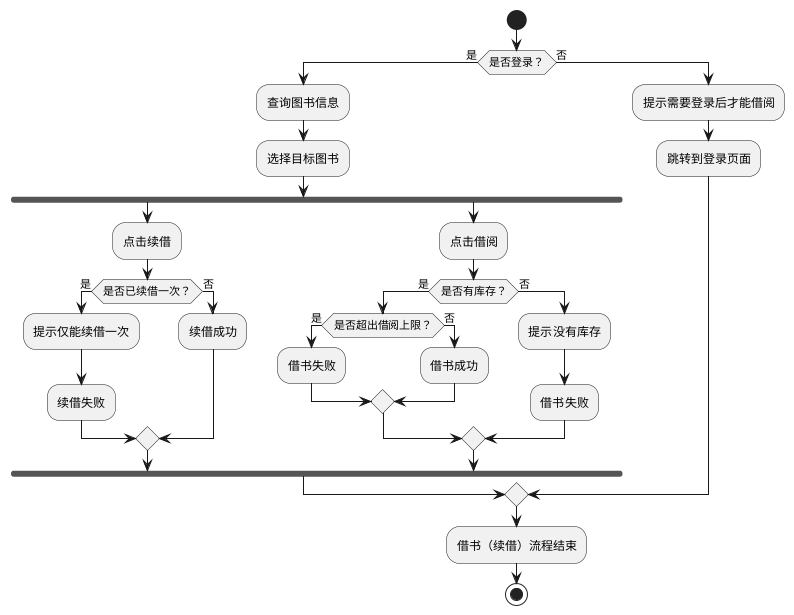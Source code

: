 @startuml

start;
if(是否登录？) then(是)
    :查询图书信息;
    :选择目标图书;
    fork
    :点击续借;
    if(是否已续借一次？) then(是)
        :提示仅能续借一次;
        :续借失败;
    else(否)
        :续借成功;
    endif;
    fork again
    :点击借阅;
    if(是否有库存？) then(是)
        if(是否超出借阅上限？) then(是)
            :借书失败;
         else(否)
            :借书成功;
        endif;
    else(否)
        :提示没有库存;
        :借书失败;
    endif;
    endfork;
else(否)
    :提示需要登录后才能借阅;
    :跳转到登录页面;
endif;
:借书（续借）流程结束;
stop;

@enduml